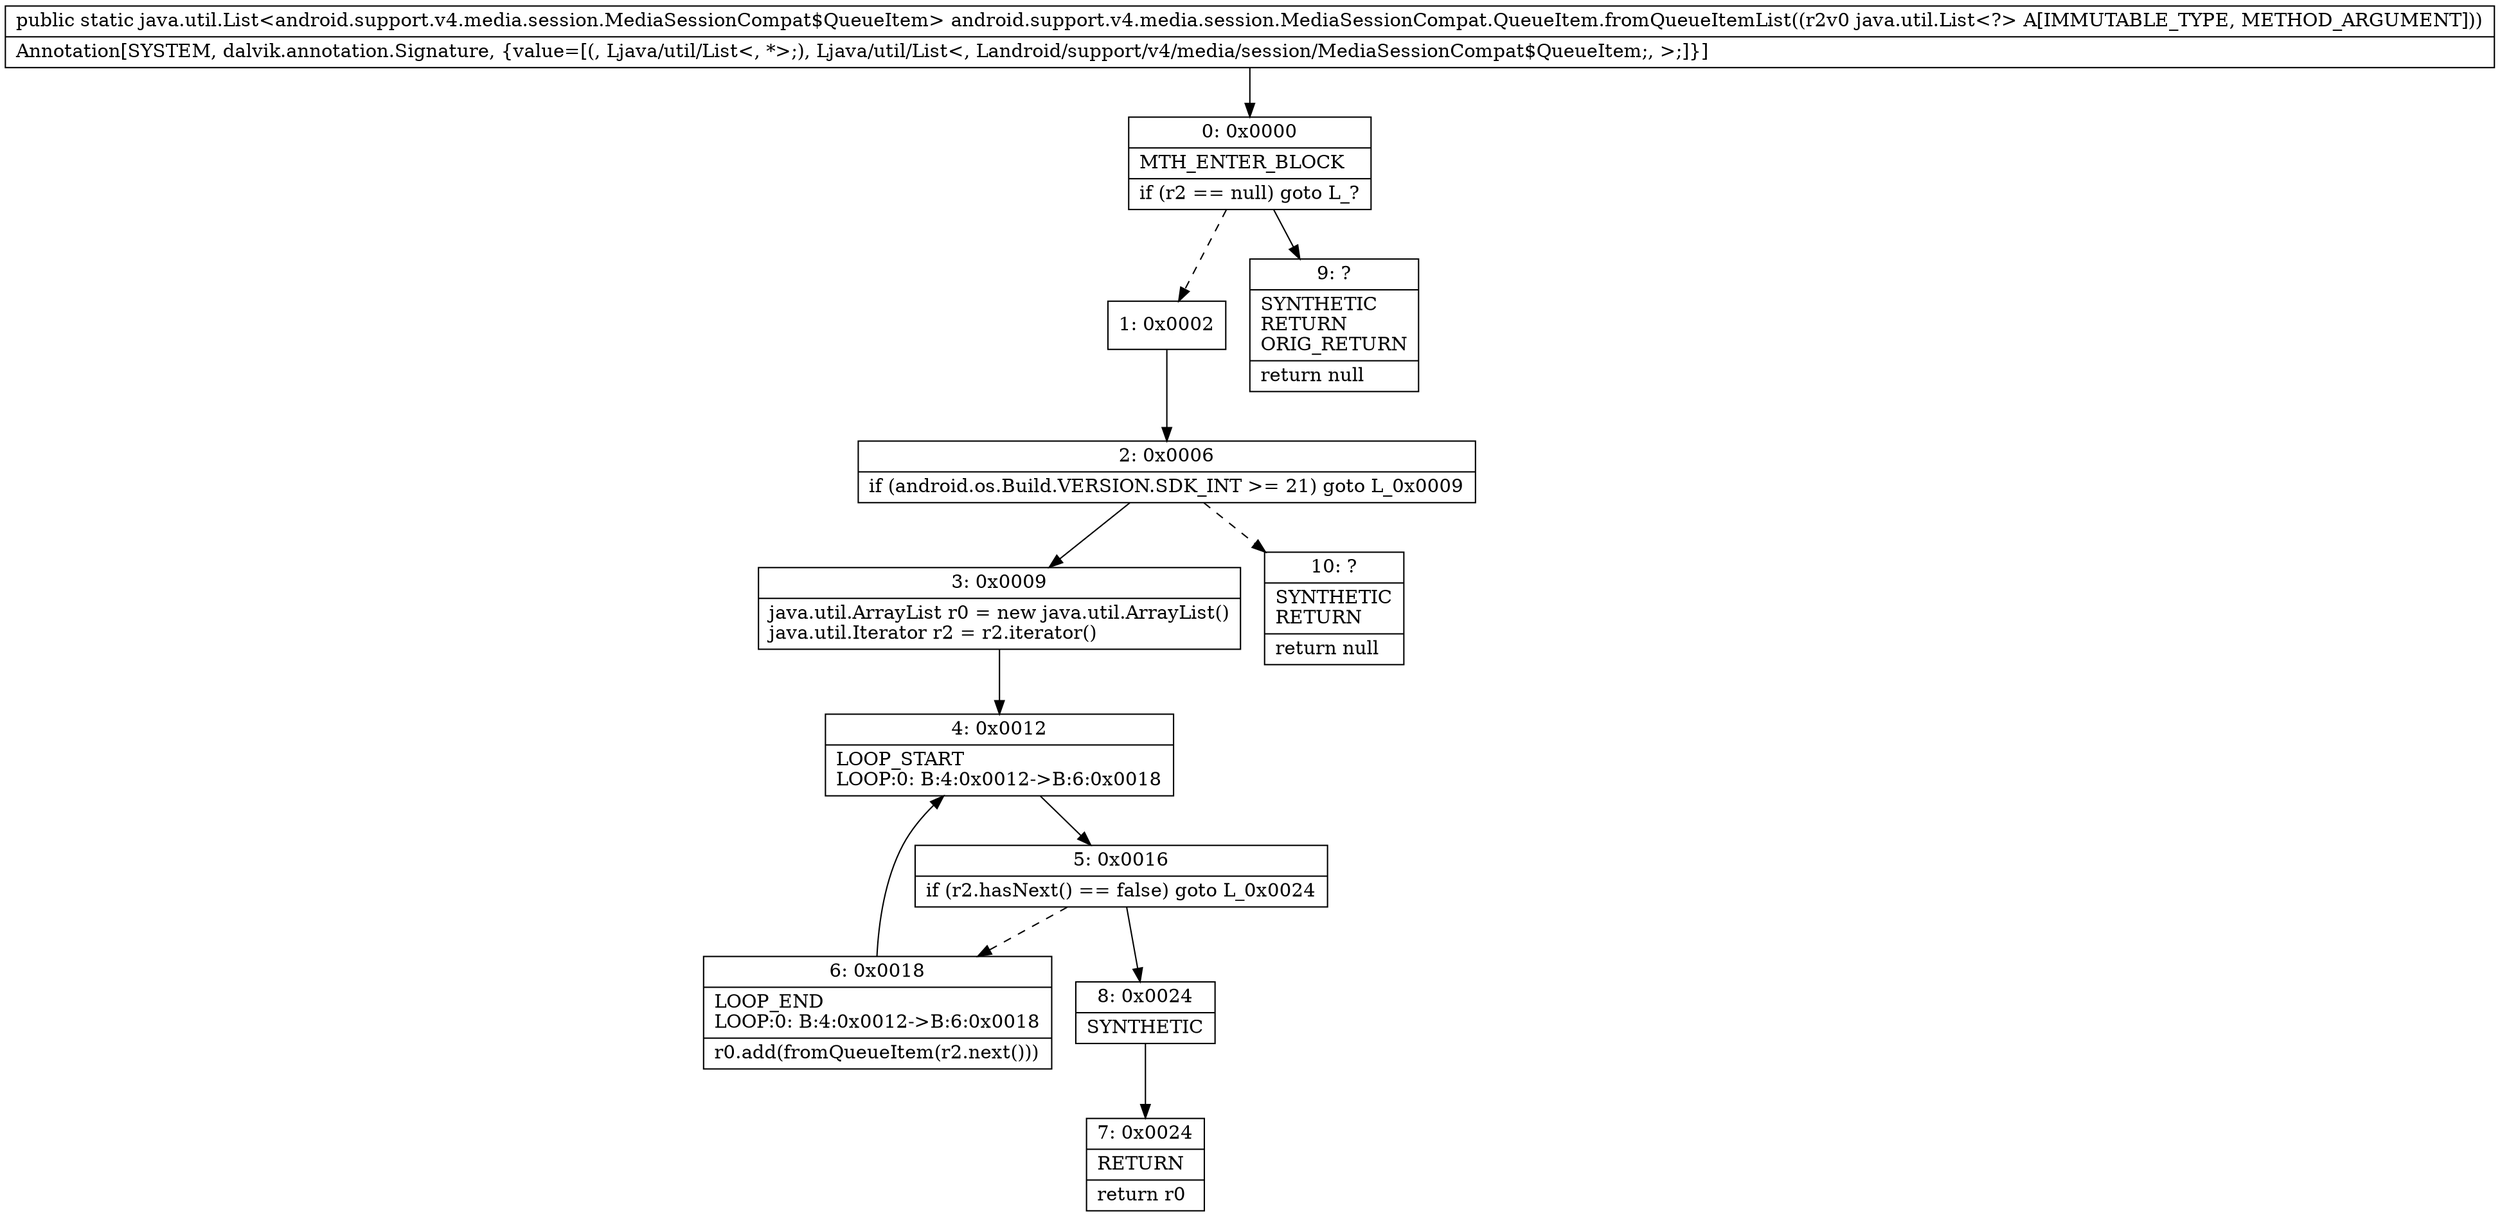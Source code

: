 digraph "CFG forandroid.support.v4.media.session.MediaSessionCompat.QueueItem.fromQueueItemList(Ljava\/util\/List;)Ljava\/util\/List;" {
Node_0 [shape=record,label="{0\:\ 0x0000|MTH_ENTER_BLOCK\l|if (r2 == null) goto L_?\l}"];
Node_1 [shape=record,label="{1\:\ 0x0002}"];
Node_2 [shape=record,label="{2\:\ 0x0006|if (android.os.Build.VERSION.SDK_INT \>= 21) goto L_0x0009\l}"];
Node_3 [shape=record,label="{3\:\ 0x0009|java.util.ArrayList r0 = new java.util.ArrayList()\ljava.util.Iterator r2 = r2.iterator()\l}"];
Node_4 [shape=record,label="{4\:\ 0x0012|LOOP_START\lLOOP:0: B:4:0x0012\-\>B:6:0x0018\l}"];
Node_5 [shape=record,label="{5\:\ 0x0016|if (r2.hasNext() == false) goto L_0x0024\l}"];
Node_6 [shape=record,label="{6\:\ 0x0018|LOOP_END\lLOOP:0: B:4:0x0012\-\>B:6:0x0018\l|r0.add(fromQueueItem(r2.next()))\l}"];
Node_7 [shape=record,label="{7\:\ 0x0024|RETURN\l|return r0\l}"];
Node_8 [shape=record,label="{8\:\ 0x0024|SYNTHETIC\l}"];
Node_9 [shape=record,label="{9\:\ ?|SYNTHETIC\lRETURN\lORIG_RETURN\l|return null\l}"];
Node_10 [shape=record,label="{10\:\ ?|SYNTHETIC\lRETURN\l|return null\l}"];
MethodNode[shape=record,label="{public static java.util.List\<android.support.v4.media.session.MediaSessionCompat$QueueItem\> android.support.v4.media.session.MediaSessionCompat.QueueItem.fromQueueItemList((r2v0 java.util.List\<?\> A[IMMUTABLE_TYPE, METHOD_ARGUMENT]))  | Annotation[SYSTEM, dalvik.annotation.Signature, \{value=[(, Ljava\/util\/List\<, *\>;), Ljava\/util\/List\<, Landroid\/support\/v4\/media\/session\/MediaSessionCompat$QueueItem;, \>;]\}]\l}"];
MethodNode -> Node_0;
Node_0 -> Node_1[style=dashed];
Node_0 -> Node_9;
Node_1 -> Node_2;
Node_2 -> Node_3;
Node_2 -> Node_10[style=dashed];
Node_3 -> Node_4;
Node_4 -> Node_5;
Node_5 -> Node_6[style=dashed];
Node_5 -> Node_8;
Node_6 -> Node_4;
Node_8 -> Node_7;
}

